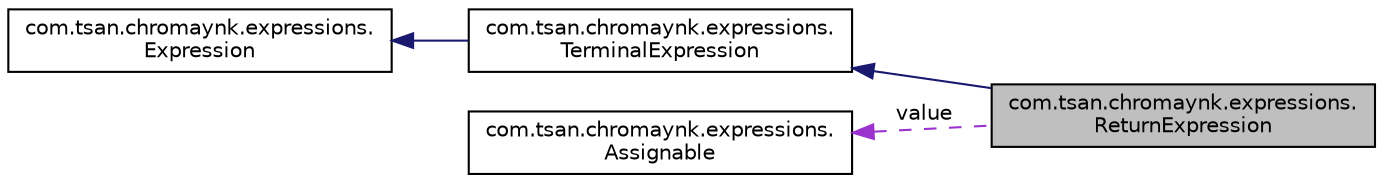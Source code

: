 digraph "com.tsan.chromaynk.expressions.ReturnExpression"
{
 // LATEX_PDF_SIZE
  edge [fontname="Helvetica",fontsize="10",labelfontname="Helvetica",labelfontsize="10"];
  node [fontname="Helvetica",fontsize="10",shape=record];
  rankdir="LR";
  Node1 [label="com.tsan.chromaynk.expressions.\lReturnExpression",height=0.2,width=0.4,color="black", fillcolor="grey75", style="filled", fontcolor="black",tooltip=" "];
  Node2 -> Node1 [dir="back",color="midnightblue",fontsize="10",style="solid"];
  Node2 [label="com.tsan.chromaynk.expressions.\lTerminalExpression",height=0.2,width=0.4,color="black", fillcolor="white", style="filled",URL="$classcom_1_1tsan_1_1chromaynk_1_1expressions_1_1TerminalExpression.html",tooltip=" "];
  Node3 -> Node2 [dir="back",color="midnightblue",fontsize="10",style="solid"];
  Node3 [label="com.tsan.chromaynk.expressions.\lExpression",height=0.2,width=0.4,color="black", fillcolor="white", style="filled",URL="$classcom_1_1tsan_1_1chromaynk_1_1expressions_1_1Expression.html",tooltip=" "];
  Node4 -> Node1 [dir="back",color="darkorchid3",fontsize="10",style="dashed",label=" value" ];
  Node4 [label="com.tsan.chromaynk.expressions.\lAssignable",height=0.2,width=0.4,color="black", fillcolor="white", style="filled",URL="$interfacecom_1_1tsan_1_1chromaynk_1_1expressions_1_1Assignable.html",tooltip=" "];
}
